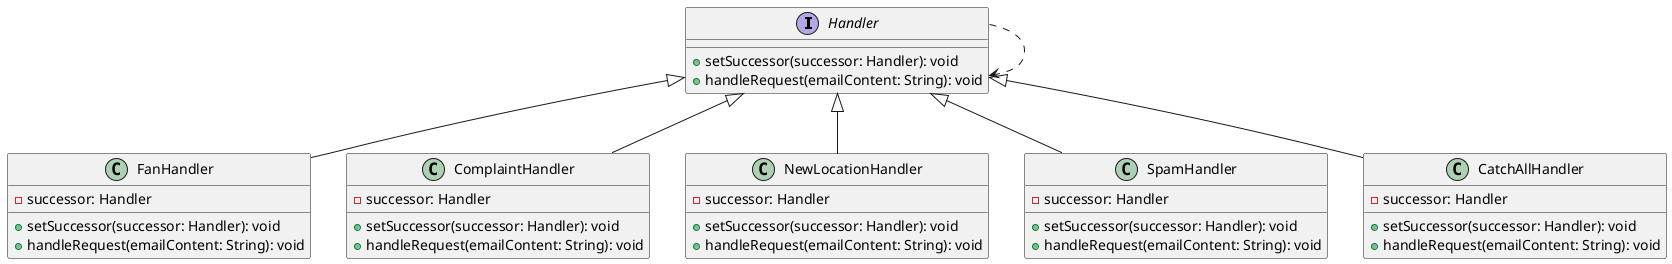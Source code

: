 @startuml

interface Handler {
    + setSuccessor(successor: Handler): void
    + handleRequest(emailContent: String): void
}

class FanHandler {
    - successor: Handler
    + setSuccessor(successor: Handler): void
    + handleRequest(emailContent: String): void
}

class ComplaintHandler {
    - successor: Handler
    + setSuccessor(successor: Handler): void
    + handleRequest(emailContent: String): void
}

class NewLocationHandler {
    - successor: Handler
    + setSuccessor(successor: Handler): void
    + handleRequest(emailContent: String): void
}

class SpamHandler {
    - successor: Handler
    + setSuccessor(successor: Handler): void
    + handleRequest(emailContent: String): void
}

class CatchAllHandler {
    - successor: Handler
    + setSuccessor(successor: Handler): void
    + handleRequest(emailContent: String): void
}

Handler <|-- FanHandler
Handler <|-- ComplaintHandler
Handler <|-- NewLocationHandler
Handler <|-- SpamHandler
Handler <|-- CatchAllHandler

Handler ..> Handler

@enduml
